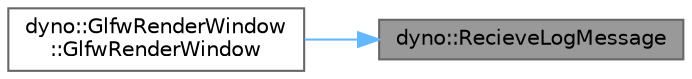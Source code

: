 digraph "dyno::RecieveLogMessage"
{
 // LATEX_PDF_SIZE
  bgcolor="transparent";
  edge [fontname=Helvetica,fontsize=10,labelfontname=Helvetica,labelfontsize=10];
  node [fontname=Helvetica,fontsize=10,shape=box,height=0.2,width=0.4];
  rankdir="RL";
  Node1 [id="Node000001",label="dyno::RecieveLogMessage",height=0.2,width=0.4,color="gray40", fillcolor="grey60", style="filled", fontcolor="black",tooltip=" "];
  Node1 -> Node2 [id="edge1_Node000001_Node000002",dir="back",color="steelblue1",style="solid",tooltip=" "];
  Node2 [id="Node000002",label="dyno::GlfwRenderWindow\l::GlfwRenderWindow",height=0.2,width=0.4,color="grey40", fillcolor="white", style="filled",URL="$classdyno_1_1_glfw_render_window.html#a60d50222a66a142400501bb9fadd68fd",tooltip=" "];
}

